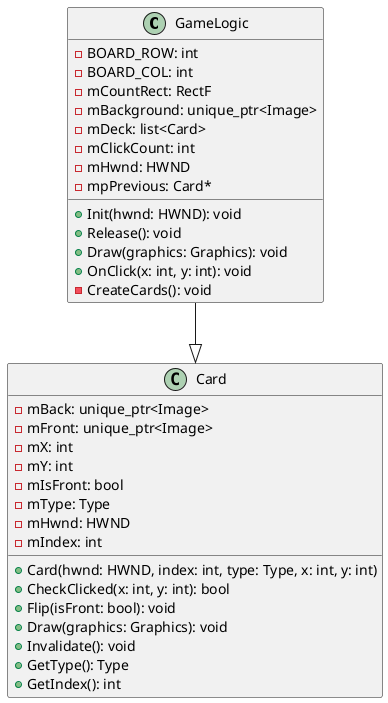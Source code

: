 @startuml

class GameLogic {
  - BOARD_ROW: int
  - BOARD_COL: int
  - mCountRect: RectF
  - mBackground: unique_ptr<Image>
  - mDeck: list<Card>
  - mClickCount: int
  - mHwnd: HWND
  - mpPrevious: Card*

  + Init(hwnd: HWND): void
  + Release(): void
  + Draw(graphics: Graphics): void
  + OnClick(x: int, y: int): void
  - CreateCards(): void
}

class Card {
  - mBack: unique_ptr<Image>
  - mFront: unique_ptr<Image>
  - mX: int
  - mY: int
  - mIsFront: bool
  - mType: Type
  - mHwnd: HWND
  - mIndex: int

  + Card(hwnd: HWND, index: int, type: Type, x: int, y: int)
  + CheckClicked(x: int, y: int): bool
  + Flip(isFront: bool): void
  + Draw(graphics: Graphics): void
  + Invalidate(): void
  + GetType(): Type
  + GetIndex(): int
}

GameLogic --|> Card

@enduml